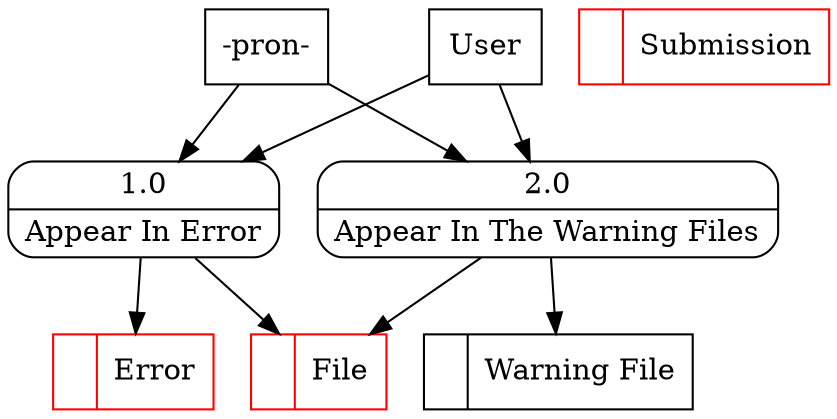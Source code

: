 digraph dfd2{ 
node[shape=record]
200 [label="<f0>  |<f1> File " color=red];
201 [label="<f0>  |<f1> Warning File " ];
202 [label="<f0>  |<f1> Error " color=red];
203 [label="<f0>  |<f1> Submission " color=red];
204 [label="-pron-" shape=box];
205 [label="User" shape=box];
206 [label="{<f0> 1.0|<f1> Appear In Error }" shape=Mrecord];
207 [label="{<f0> 2.0|<f1> Appear In The Warning Files }" shape=Mrecord];
204 -> 206
204 -> 207
205 -> 206
205 -> 207
206 -> 200
206 -> 202
207 -> 201
207 -> 200
}
